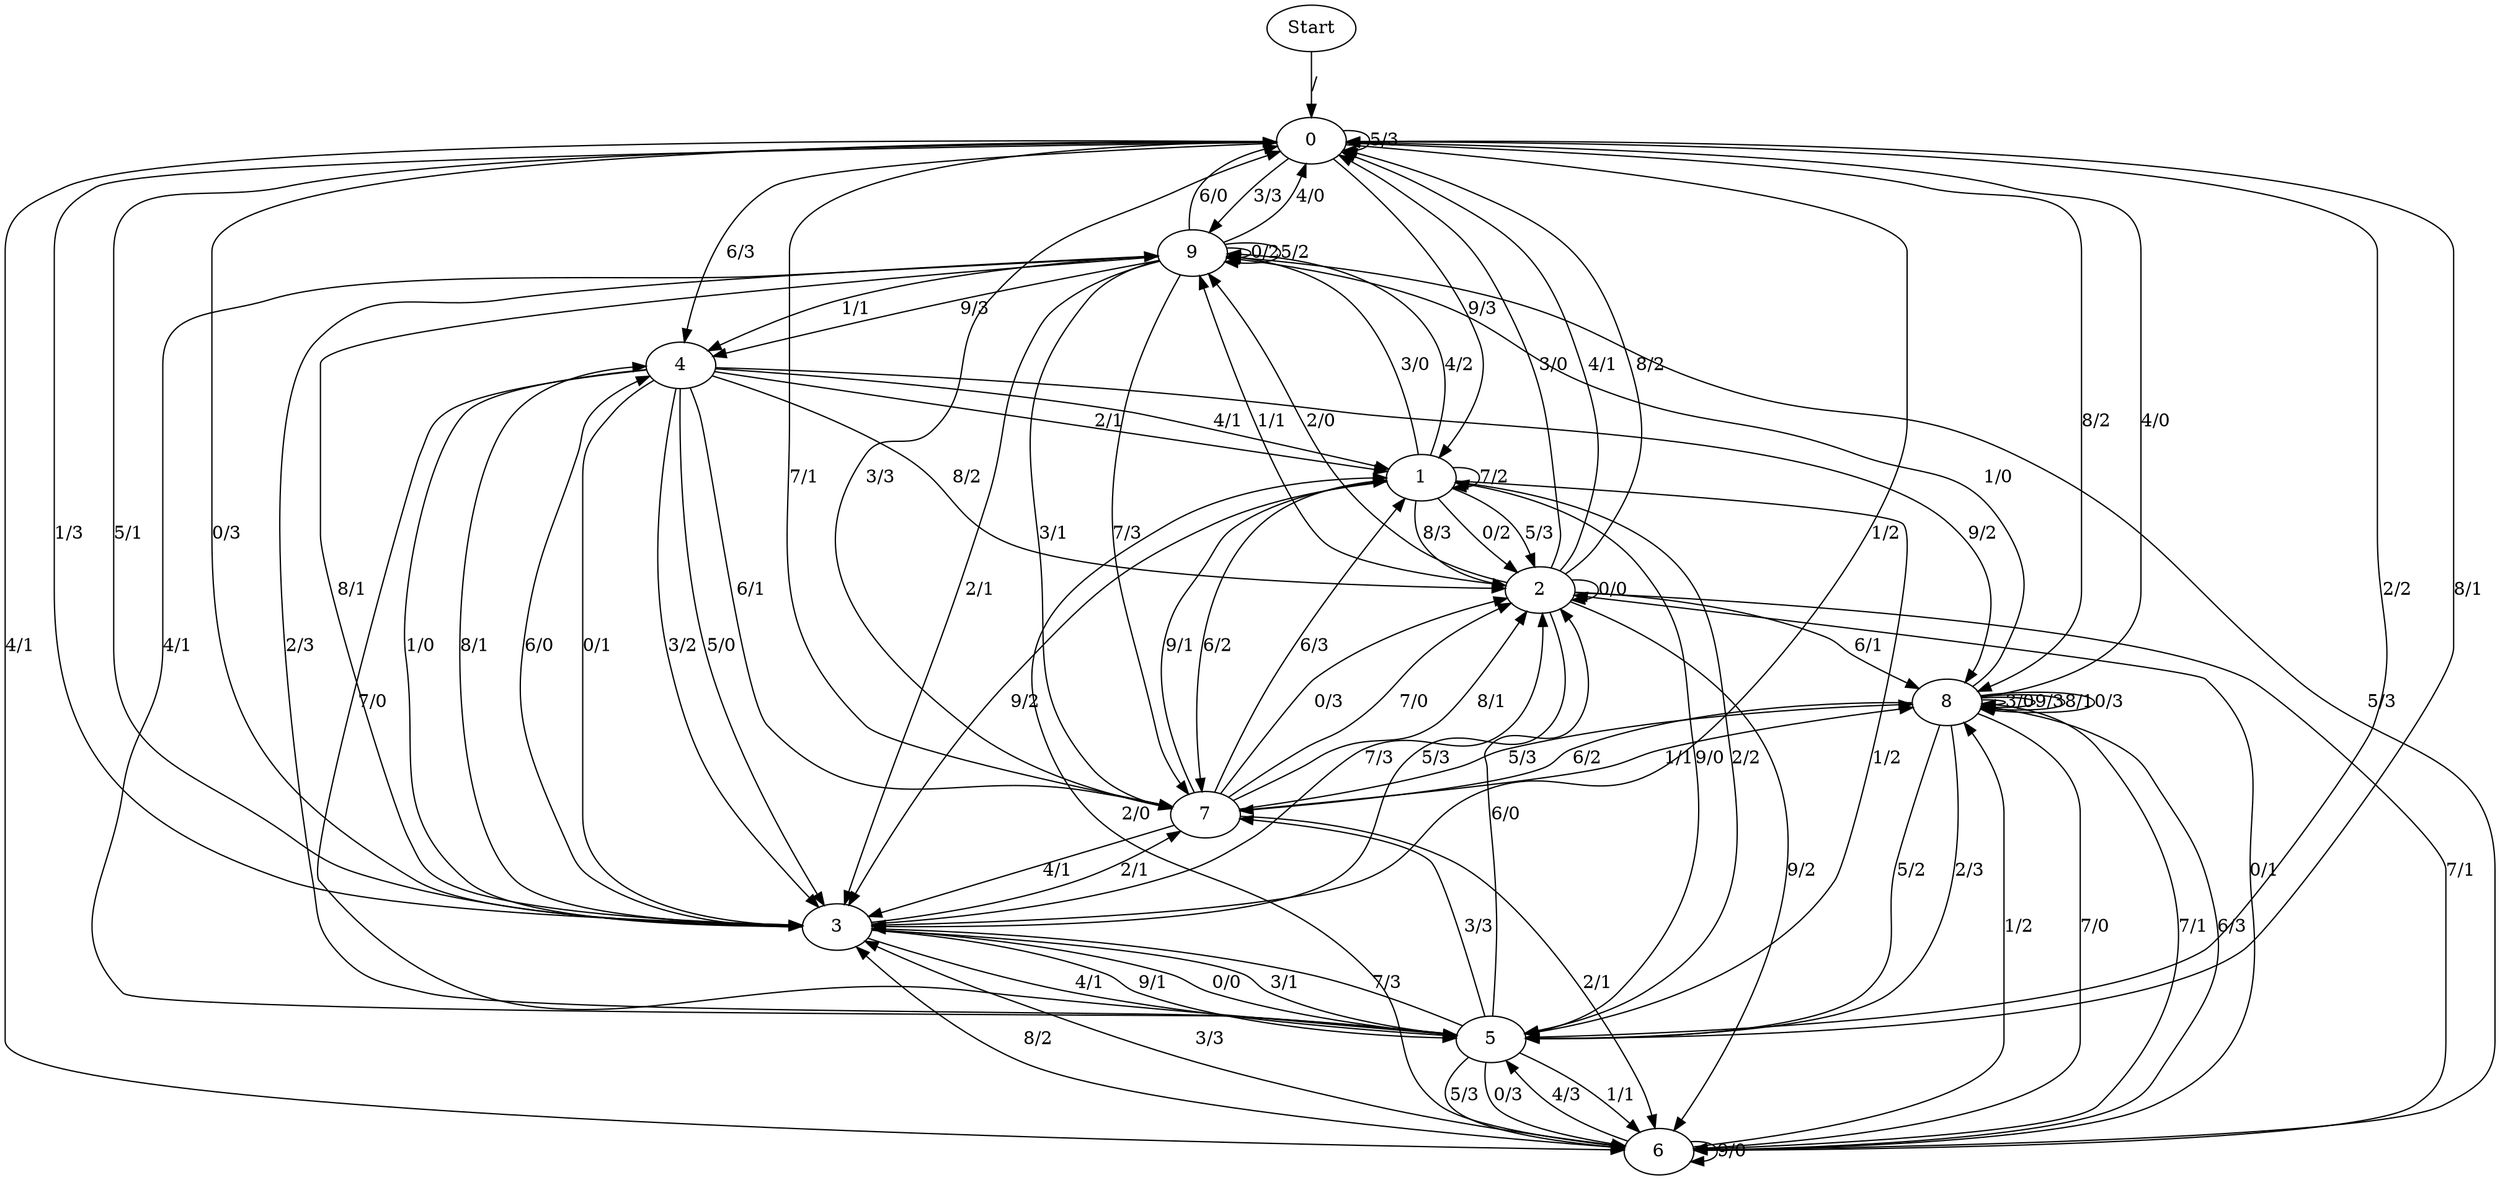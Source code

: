 digraph {
	Start -> 0 [label="/"]
	0 -> 9 [label="3/3"]
	0 -> 1 [label="9/3"]
	0 -> 6 [label="4/1"]
	0 -> 3 [label="0/3"]
	0 -> 0 [label="5/3"]
	0 -> 5 [label="2/2"]
	0 -> 3 [label="1/2"]
	0 -> 7 [label="7/1"]
	0 -> 8 [label="8/2"]
	0 -> 4 [label="6/3"]
	4 -> 1 [label="2/1"]
	4 -> 1 [label="4/1"]
	4 -> 8 [label="9/2"]
	4 -> 3 [label="1/0"]
	4 -> 2 [label="8/2"]
	4 -> 3 [label="5/0"]
	4 -> 3 [label="0/1"]
	4 -> 3 [label="3/2"]
	4 -> 7 [label="6/1"]
	4 -> 5 [label="7/0"]
	2 -> 2 [label="0/0"]
	2 -> 9 [label="1/1"]
	2 -> 9 [label="2/0"]
	2 -> 0 [label="3/0"]
	2 -> 3 [label="5/3"]
	2 -> 0 [label="4/1"]
	2 -> 0 [label="8/2"]
	2 -> 8 [label="6/1"]
	2 -> 6 [label="9/2"]
	2 -> 6 [label="7/1"]
	6 -> 9 [label="5/3"]
	6 -> 8 [label="7/1"]
	6 -> 8 [label="6/3"]
	6 -> 2 [label="0/1"]
	6 -> 3 [label="3/3"]
	6 -> 5 [label="4/3"]
	6 -> 3 [label="8/2"]
	6 -> 6 [label="9/0"]
	6 -> 8 [label="1/2"]
	6 -> 1 [label="2/0"]
	8 -> 8 [label="3/0"]
	8 -> 7 [label="6/2"]
	8 -> 5 [label="5/2"]
	8 -> 8 [label="9/3"]
	8 -> 8 [label="8/1"]
	8 -> 8 [label="0/3"]
	8 -> 6 [label="7/0"]
	8 -> 5 [label="2/3"]
	8 -> 0 [label="4/0"]
	8 -> 9 [label="1/0"]
	5 -> 2 [label="6/0"]
	5 -> 6 [label="0/3"]
	5 -> 0 [label="8/1"]
	5 -> 1 [label="9/0"]
	5 -> 9 [label="4/1"]
	5 -> 9 [label="2/3"]
	5 -> 6 [label="1/1"]
	5 -> 6 [label="5/3"]
	5 -> 3 [label="7/3"]
	5 -> 7 [label="3/3"]
	1 -> 5 [label="2/2"]
	1 -> 2 [label="8/3"]
	1 -> 2 [label="0/2"]
	1 -> 2 [label="5/3"]
	1 -> 7 [label="6/2"]
	1 -> 3 [label="9/2"]
	1 -> 5 [label="1/2"]
	1 -> 1 [label="7/2"]
	1 -> 9 [label="3/0"]
	1 -> 9 [label="4/2"]
	7 -> 2 [label="7/0"]
	7 -> 0 [label="3/3"]
	7 -> 2 [label="8/1"]
	7 -> 8 [label="1/1"]
	7 -> 3 [label="4/1"]
	7 -> 1 [label="6/3"]
	7 -> 2 [label="0/3"]
	7 -> 1 [label="9/1"]
	7 -> 8 [label="5/3"]
	7 -> 6 [label="2/1"]
	3 -> 2 [label="7/3"]
	3 -> 5 [label="4/1"]
	3 -> 5 [label="9/1"]
	3 -> 5 [label="0/0"]
	3 -> 0 [label="1/3"]
	3 -> 5 [label="3/1"]
	3 -> 4 [label="8/1"]
	3 -> 0 [label="5/1"]
	3 -> 4 [label="6/0"]
	3 -> 7 [label="2/1"]
	9 -> 3 [label="2/1"]
	9 -> 7 [label="3/1"]
	9 -> 0 [label="4/0"]
	9 -> 9 [label="0/2"]
	9 -> 3 [label="8/1"]
	9 -> 9 [label="5/2"]
	9 -> 4 [label="9/3"]
	9 -> 7 [label="7/3"]
	9 -> 0 [label="6/0"]
	9 -> 4 [label="1/1"]
}